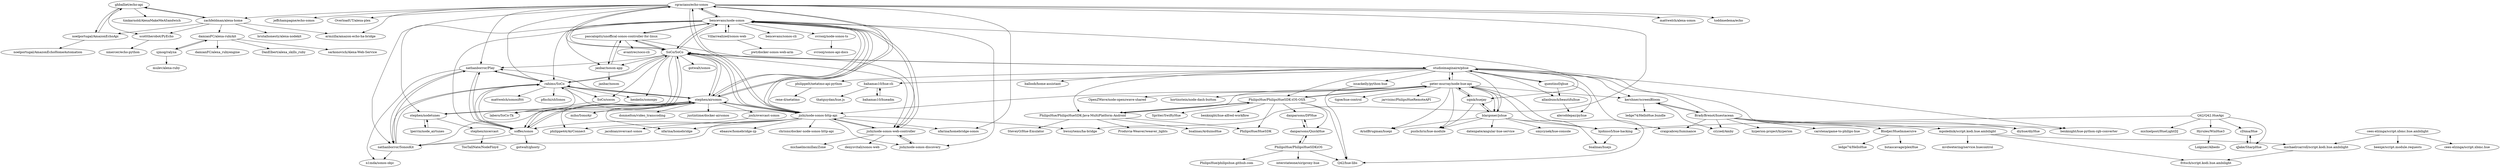 digraph G {
"ghballiet/echo-api" -> "noelportugal/AmazonEchoApi"
"ghballiet/echo-api" -> "zachfeldman/alexa-home"
"ghballiet/echo-api" -> "scotttherobot/PyEcho"
"ghballiet/echo-api" -> "timkarnold/AlexaMakeMeASandwich"
"pascalopitz/unoffical-sonos-controller-for-linux" -> "janbar/noson-app"
"pascalopitz/unoffical-sonos-controller-for-linux" -> "bencevans/node-sonos"
"pascalopitz/unoffical-sonos-controller-for-linux" -> "SoCo/SoCo"
"pascalopitz/unoffical-sonos-controller-for-linux" -> "jishi/node-sonos-web-controller"
"pascalopitz/unoffical-sonos-controller-for-linux" -> "avantrec/soco-cli"
"jishi/node-sonos-http-api" -> "rgraciano/echo-sonos"
"jishi/node-sonos-http-api" -> "bencevans/node-sonos"
"jishi/node-sonos-http-api" -> "stephen/airsonos"
"jishi/node-sonos-http-api" -> "SoCo/SoCo"
"jishi/node-sonos-http-api" -> "jishi/node-sonos-discovery"
"jishi/node-sonos-http-api" -> "jishi/node-sonos-web-controller"
"jishi/node-sonos-http-api" -> "chrisns/docker-node-sonos-http-api"
"jishi/node-sonos-http-api" -> "rahims/SoCo"
"jishi/node-sonos-http-api" -> "soffes/sonos"
"jishi/node-sonos-http-api" -> "philippe44/AirConnect" ["e"=1]
"jishi/node-sonos-http-api" -> "nfarina/homebridge" ["e"=1]
"jishi/node-sonos-http-api" -> "nfarina/homebridge-sonos" ["e"=1]
"jishi/node-sonos-http-api" -> "ebaauw/homebridge-zp" ["e"=1]
"jishi/node-sonos-http-api" -> "bwssytems/ha-bridge" ["e"=1]
"jishi/node-sonos-http-api" -> "nathanborror/SonosKit"
"Villarrealized/sonos-web" -> "pwt/docker-sonos-web-arm"
"Villarrealized/sonos-web" -> "bencevans/node-sonos"
"janbar/noson-app" -> "pascalopitz/unoffical-sonos-controller-for-linux"
"janbar/noson-app" -> "janbar/noson"
"sqmk/huejay" -> "peter-murray/node-hue-api"
"sqmk/huejay" -> "blargoner/jshue"
"sqmk/huejay" -> "pushchris/hue-module"
"studioimaginaire/phue" -> "quentinsf/qhue"
"studioimaginaire/phue" -> "benknight/hue-python-rgb-converter"
"studioimaginaire/phue" -> "allanbunch/beautifulhue"
"studioimaginaire/phue" -> "issackelly/python-hue"
"studioimaginaire/phue" -> "peter-murray/node-hue-api"
"studioimaginaire/phue" -> "SoCo/SoCo"
"studioimaginaire/phue" -> "PhilipsHue/PhilipsHueSDK-iOS-OSX"
"studioimaginaire/phue" -> "craigcabrey/luminance"
"studioimaginaire/phue" -> "philippelt/netatmo-api-python"
"studioimaginaire/phue" -> "kershner/screenBloom"
"studioimaginaire/phue" -> "blargoner/jshue"
"studioimaginaire/phue" -> "PhilipsHue/PhilipsHueSDK-Java-MultiPlatform-Android"
"studioimaginaire/phue" -> "bahamas10/hue-cli"
"studioimaginaire/phue" -> "balloob/home-assistant" ["e"=1]
"studioimaginaire/phue" -> "diyhue/diyHue" ["e"=1]
"SoCo/SoCo" -> "rahims/SoCo"
"SoCo/SoCo" -> "SoCo/socos"
"SoCo/SoCo" -> "jishi/node-sonos-http-api"
"SoCo/SoCo" -> "stephen/airsonos"
"SoCo/SoCo" -> "bencevans/node-sonos"
"SoCo/SoCo" -> "soffes/sonos"
"SoCo/SoCo" -> "rgraciano/echo-sonos"
"SoCo/SoCo" -> "janbar/noson-app"
"SoCo/SoCo" -> "henkelis/sonospy"
"SoCo/SoCo" -> "labero/SoCo-Tk"
"SoCo/SoCo" -> "pascalopitz/unoffical-sonos-controller-for-linux"
"SoCo/SoCo" -> "jishi/node-sonos-web-controller"
"SoCo/SoCo" -> "studioimaginaire/phue"
"SoCo/SoCo" -> "gotwalt/sonos"
"SoCo/SoCo" -> "nathanborror/Play"
"rahims/SoCo" -> "nathanborror/Play"
"rahims/SoCo" -> "SoCo/SoCo"
"rahims/SoCo" -> "soffes/sonos"
"rahims/SoCo" -> "nathanborror/SonosKit"
"rahims/SoCo" -> "henkelis/sonospy"
"rahims/SoCo" -> "SoCo/socos"
"rahims/SoCo" -> "stephen/airsonos"
"rahims/SoCo" -> "labero/SoCo-Tk"
"rahims/SoCo" -> "mattwelch/sonosifttt"
"rahims/SoCo" -> "pfischi/shSonos" ["e"=1]
"bahamas10/hueadm" -> "bahamas10/hue-cli"
"PhilipsHue/PhilipsHueSDK-Java-MultiPlatform-Android" -> "PhilipsHue/PhilipsHueSDK-iOS-OSX"
"PhilipsHue/PhilipsHueSDK-Java-MultiPlatform-Android" -> "PhilipsHue/HueSDK"
"PhilipsHue/PhilipsHueSDK-Java-MultiPlatform-Android" -> "bsalinas/ArduinoHue"
"PhilipsHue/PhilipsHueSDK-Java-MultiPlatform-Android" -> "SteveyO/Hue-Emulator"
"PhilipsHue/PhilipsHueSDK-Java-MultiPlatform-Android" -> "Produvia-Weaver/weaver_lights"
"peter-murray/node-hue-api" -> "sqmk/huejay"
"peter-murray/node-hue-api" -> "blargoner/jshue"
"peter-murray/node-hue-api" -> "studioimaginaire/phue"
"peter-murray/node-hue-api" -> "bjohnso5/hue-hacking"
"peter-murray/node-hue-api" -> "PhilipsHue/PhilipsHueSDK-iOS-OSX"
"peter-murray/node-hue-api" -> "pushchris/hue-module"
"peter-murray/node-hue-api" -> "hortinstein/node-dash-button" ["e"=1]
"peter-murray/node-hue-api" -> "kershner/screenBloom"
"peter-murray/node-hue-api" -> "PhilipsHue/PhilipsHueSDK-Java-MultiPlatform-Android"
"peter-murray/node-hue-api" -> "Q42/hue-libs"
"peter-murray/node-hue-api" -> "tigoe/hue-control"
"peter-murray/node-hue-api" -> "jishi/node-sonos-http-api"
"peter-murray/node-hue-api" -> "ArndBrugman/huepi"
"peter-murray/node-hue-api" -> "jarvisinc/PhilipsHueRemoteAPI"
"peter-murray/node-hue-api" -> "OpenZWave/node-openzwave-shared" ["e"=1]
"lperrin/node_airtunes" -> "stephen/nodetunes"
"Q42/Q42.HueApi" -> "cDima/Hue"
"Q42/Q42.HueApi" -> "qJake/SharpHue"
"Q42/Q42.HueApi" -> "michielpost/HueLightDJ"
"Q42/Q42.HueApi" -> "bjohnso5/hue-hacking"
"Q42/Q42.HueApi" -> "Hyrules/WinHue3"
"bencevans/node-sonos" -> "jishi/node-sonos-http-api"
"bencevans/node-sonos" -> "Villarrealized/sonos-web"
"bencevans/node-sonos" -> "stephen/airsonos"
"bencevans/node-sonos" -> "SoCo/SoCo"
"bencevans/node-sonos" -> "jishi/node-sonos-web-controller"
"bencevans/node-sonos" -> "svrooij/node-sonos-ts"
"bencevans/node-sonos" -> "jishi/node-sonos-discovery"
"bencevans/node-sonos" -> "rahims/SoCo"
"bencevans/node-sonos" -> "pascalopitz/unoffical-sonos-controller-for-linux"
"bencevans/node-sonos" -> "stephen/nodetunes"
"bencevans/node-sonos" -> "soffes/sonos"
"bencevans/node-sonos" -> "rgraciano/echo-sonos"
"bencevans/node-sonos" -> "bencevans/sonos-cli"
"bencevans/node-sonos" -> "janbar/noson-app"
"bencevans/node-sonos" -> "sqmk/huejay"
"jishi/node-sonos-web-controller" -> "jishi/node-sonos-discovery"
"jishi/node-sonos-web-controller" -> "jishi/node-sonos-http-api"
"jishi/node-sonos-web-controller" -> "denysvitali/sonos-web" ["e"=1]
"jishi/node-sonos-web-controller" -> "bencevans/node-sonos"
"jishi/node-sonos-web-controller" -> "michaelmcmillan/Zone"
"BradyBrenot/huestacean" -> "kershner/screenBloom"
"BradyBrenot/huestacean" -> "mpolednik/script.kodi.hue.ambilight"
"BradyBrenot/huestacean" -> "benknight/hue-python-rgb-converter"
"BradyBrenot/huestacean" -> "hyperion-project/hyperion" ["e"=1]
"BradyBrenot/huestacean" -> "craigcabrey/luminance"
"BradyBrenot/huestacean" -> "cryzed/Amby"
"BradyBrenot/huestacean" -> "Blodjer/HueImmersive"
"BradyBrenot/huestacean" -> "carstena/game-to-philips-hue"
"BradyBrenot/huestacean" -> "diyhue/diyHue" ["e"=1]
"BradyBrenot/huestacean" -> "studioimaginaire/phue"
"mpolednik/script.kodi.hue.ambilight" -> "fritsch/script.kodi.hue.ambilight"
"mpolednik/script.kodi.hue.ambilight" -> "michaelrcarroll/script.kodi.hue.ambilight"
"mpolednik/script.kodi.hue.ambilight" -> "mvdwetering/service.huecontrol"
"soffes/sonos" -> "rahims/SoCo"
"soffes/sonos" -> "nathanborror/Play"
"soffes/sonos" -> "stephen/airsonos"
"soffes/sonos" -> "nathanborror/SonosKit"
"soffes/sonos" -> "gotwalt/ghosty"
"soffes/sonos" -> "SoCo/SoCo"
"PhilipsHue/PhilipsHueSDK-iOS-OSX" -> "danparsons/DPHue"
"PhilipsHue/PhilipsHueSDK-iOS-OSX" -> "PhilipsHue/PhilipsHueSDK-Java-MultiPlatform-Android"
"PhilipsHue/PhilipsHueSDK-iOS-OSX" -> "danparsons/QuickHue"
"PhilipsHue/PhilipsHueSDK-iOS-OSX" -> "Spriter/SwiftyHue"
"PhilipsHue/PhilipsHueSDK-iOS-OSX" -> "PhilipsHue/HueSDK"
"PhilipsHue/PhilipsHueSDK-iOS-OSX" -> "benknight/hue-alfred-workflow" ["e"=1]
"PhilipsHue/PhilipsHueSDK-iOS-OSX" -> "Q42/hue-libs"
"PhilipsHue/PhilipsHueSDK-iOS-OSX" -> "peter-murray/node-hue-api"
"stephen/airsonos" -> "jishi/node-sonos-http-api"
"stephen/airsonos" -> "stephen/nodetunes"
"stephen/airsonos" -> "SoCo/SoCo"
"stephen/airsonos" -> "philippe44/AirConnect" ["e"=1]
"stephen/airsonos" -> "bencevans/node-sonos"
"stephen/airsonos" -> "rgraciano/echo-sonos"
"stephen/airsonos" -> "nathanborror/Play"
"stephen/airsonos" -> "soffes/sonos"
"stephen/airsonos" -> "rahims/SoCo"
"stephen/airsonos" -> "miho/SonoAir"
"stephen/airsonos" -> "nfarina/homebridge" ["e"=1]
"stephen/airsonos" -> "donmelton/video_transcoding" ["e"=1]
"stephen/airsonos" -> "justintime/docker-airsonos"
"stephen/airsonos" -> "josh/overcast-sonos"
"stephen/airsonos" -> "nathanborror/SonosKit"
"zachfeldman/alexa-home" -> "ghballiet/echo-api"
"zachfeldman/alexa-home" -> "armzilla/amazon-echo-ha-bridge" ["e"=1]
"zachfeldman/alexa-home" -> "brutalhonesty/alexa-nodekit" ["e"=1]
"zachfeldman/alexa-home" -> "noelportugal/AmazonEchoApi"
"zachfeldman/alexa-home" -> "damianFC/alexa-rubykit"
"zachfeldman/alexa-home" -> "scotttherobot/PyEcho"
"rgraciano/echo-sonos" -> "jishi/node-sonos-http-api"
"rgraciano/echo-sonos" -> "stephen/airsonos"
"rgraciano/echo-sonos" -> "armzilla/amazon-echo-ha-bridge" ["e"=1]
"rgraciano/echo-sonos" -> "zachfeldman/alexa-home"
"rgraciano/echo-sonos" -> "nathanborror/Play"
"rgraciano/echo-sonos" -> "mattwelch/alexa-sonos"
"rgraciano/echo-sonos" -> "rahims/SoCo"
"rgraciano/echo-sonos" -> "SoCo/SoCo"
"rgraciano/echo-sonos" -> "nfarina/homebridge-sonos" ["e"=1]
"rgraciano/echo-sonos" -> "nathanborror/SonosKit"
"rgraciano/echo-sonos" -> "bwssytems/ha-bridge" ["e"=1]
"rgraciano/echo-sonos" -> "bencevans/node-sonos"
"rgraciano/echo-sonos" -> "toddmedema/echo" ["e"=1]
"rgraciano/echo-sonos" -> "jeffchampagne/echo-sonos"
"rgraciano/echo-sonos" -> "OverloadUT/alexa-plex"
"sjmog/ralyxa" -> "mulev/alexa-ruby"
"sjmog/ralyxa" -> "damianFC/alexa-rubykit"
"danparsons/DPHue" -> "danparsons/QuickHue"
"svrooij/node-sonos-ts" -> "svrooij/sonos-api-docs"
"blargoner/jshue" -> "bjohnso5/hue-hacking"
"blargoner/jshue" -> "bsalinas/huejs"
"blargoner/jshue" -> "pushchris/hue-module"
"blargoner/jshue" -> "ArndBrugman/huepi"
"blargoner/jshue" -> "smycynek/hue-console"
"blargoner/jshue" -> "sqmk/huejay"
"blargoner/jshue" -> "peter-murray/node-hue-api"
"blargoner/jshue" -> "datenpate/angular-hue-service"
"PhilipsHue/PhilipsHueSDKiOS" -> "Q42/hue-libs"
"PhilipsHue/PhilipsHueSDKiOS" -> "danparsons/QuickHue"
"PhilipsHue/PhilipsHueSDKiOS" -> "interstateone/siriproxy-hue"
"PhilipsHue/PhilipsHueSDKiOS" -> "PhilipsHue/philipshue.github.com"
"bjohnso5/hue-hacking" -> "bsalinas/huejs"
"kershner/screenBloom" -> "cryzed/Amby"
"kershner/screenBloom" -> "ledge74/HelloHue.bundle"
"kershner/screenBloom" -> "BradyBrenot/huestacean"
"Blodjer/HueImmersive" -> "ledge74/HelloHue"
"Blodjer/HueImmersive" -> "bstascavage/plexHue"
"nathanborror/SonosKit" -> "nathanborror/Play"
"nathanborror/SonosKit" -> "rahims/SoCo"
"nathanborror/SonosKit" -> "n1mda/sonos-objc"
"stephen/nicercast" -> "TooTallNate/NodeFloyd"
"josh/overcast-sonos" -> "jacobian/overcast-sonos"
"allanbunch/beautifulhue" -> "aleroddepaz/pyhue"
"bahamas10/hue-cli" -> "bahamas10/hueadm"
"bahamas10/hue-cli" -> "thatguydan/hue.js"
"Hyrules/WinHue3" -> "Lolginer/Albedo"
"damianFC/alexa-rubykit" -> "damianFC/alexa_rubyengine"
"damianFC/alexa-rubykit" -> "DanElbert/alexa_skills_ruby"
"damianFC/alexa-rubykit" -> "sjmog/ralyxa"
"damianFC/alexa-rubykit" -> "sarkonovich/Alexa-Web-Service"
"jishi/node-sonos-discovery" -> "jishi/node-sonos-web-controller"
"cDima/Hue" -> "qJake/SharpHue"
"stephen/nodetunes" -> "lperrin/node_airtunes"
"stephen/nodetunes" -> "stephen/nicercast"
"stephen/nodetunes" -> "stephen/airsonos"
"issackelly/python-hue" -> "Q42/hue-libs"
"SoCo/socos" -> "labero/SoCo-Tk"
"cees-elzinga/script.xbmc.hue.ambilight" -> "cees-elzinga/script.xbmc.hue"
"cees-elzinga/script.xbmc.hue.ambilight" -> "michaelrcarroll/script.kodi.hue.ambilight"
"cees-elzinga/script.xbmc.hue.ambilight" -> "beenje/script.module.requests"
"michaelrcarroll/script.kodi.hue.ambilight" -> "fritsch/script.kodi.hue.ambilight"
"nathanborror/Play" -> "nathanborror/SonosKit"
"nathanborror/Play" -> "rahims/SoCo"
"nathanborror/Play" -> "soffes/sonos"
"nathanborror/Play" -> "n1mda/sonos-objc"
"quentinsf/qhue" -> "studioimaginaire/phue"
"quentinsf/qhue" -> "allanbunch/beautifulhue"
"quentinsf/qhue" -> "aleroddepaz/pyhue"
"danparsons/QuickHue" -> "danparsons/DPHue"
"danparsons/QuickHue" -> "PhilipsHue/PhilipsHueSDKiOS"
"qJake/SharpHue" -> "cDima/Hue"
"noelportugal/AmazonEchoApi" -> "noelportugal/AmazonEchoHomeAutomation"
"noelportugal/AmazonEchoApi" -> "ghballiet/echo-api"
"philippelt/netatmo-api-python" -> "rene-d/netatmo"
"scotttherobot/PyEcho" -> "nmercer/echo-python"
"ghballiet/echo-api" ["l"="-40.188,38.276"]
"noelportugal/AmazonEchoApi" ["l"="-40.172,38.268"]
"zachfeldman/alexa-home" ["l"="-40.193,38.297"]
"scotttherobot/PyEcho" ["l"="-40.168,38.291"]
"timkarnold/AlexaMakeMeASandwich" ["l"="-40.194,38.256"]
"pascalopitz/unoffical-sonos-controller-for-linux" ["l"="-40.362,38.411"]
"janbar/noson-app" ["l"="-40.351,38.43"]
"bencevans/node-sonos" ["l"="-40.327,38.378"]
"SoCo/SoCo" ["l"="-40.343,38.392"]
"jishi/node-sonos-web-controller" ["l"="-40.366,38.375"]
"avantrec/soco-cli" ["l"="-40.379,38.449"]
"jishi/node-sonos-http-api" ["l"="-40.339,38.362"]
"rgraciano/echo-sonos" ["l"="-40.291,38.355"]
"stephen/airsonos" ["l"="-40.279,38.397"]
"jishi/node-sonos-discovery" ["l"="-40.368,38.355"]
"chrisns/docker-node-sonos-http-api" ["l"="-40.36,38.33"]
"rahims/SoCo" ["l"="-40.305,38.395"]
"soffes/sonos" ["l"="-40.303,38.376"]
"philippe44/AirConnect" ["l"="-7.755,-19.565"]
"nfarina/homebridge" ["l"="-40.231,39.143"]
"nfarina/homebridge-sonos" ["l"="-40.307,38.99"]
"ebaauw/homebridge-zp" ["l"="-40.3,39.04"]
"bwssytems/ha-bridge" ["l"="-24.863,23.388"]
"nathanborror/SonosKit" ["l"="-40.285,38.371"]
"Villarrealized/sonos-web" ["l"="-40.32,38.337"]
"pwt/docker-sonos-web-arm" ["l"="-40.315,38.313"]
"janbar/noson" ["l"="-40.347,38.455"]
"sqmk/huejay" ["l"="-40.435,38.397"]
"peter-murray/node-hue-api" ["l"="-40.486,38.39"]
"blargoner/jshue" ["l"="-40.465,38.412"]
"pushchris/hue-module" ["l"="-40.459,38.396"]
"studioimaginaire/phue" ["l"="-40.478,38.355"]
"quentinsf/qhue" ["l"="-40.451,38.337"]
"benknight/hue-python-rgb-converter" ["l"="-40.506,38.322"]
"allanbunch/beautifulhue" ["l"="-40.463,38.323"]
"issackelly/python-hue" ["l"="-40.527,38.365"]
"PhilipsHue/PhilipsHueSDK-iOS-OSX" ["l"="-40.544,38.392"]
"craigcabrey/luminance" ["l"="-40.498,38.306"]
"philippelt/netatmo-api-python" ["l"="-40.517,38.347"]
"kershner/screenBloom" ["l"="-40.533,38.328"]
"PhilipsHue/PhilipsHueSDK-Java-MultiPlatform-Android" ["l"="-40.533,38.412"]
"bahamas10/hue-cli" ["l"="-40.461,38.287"]
"balloob/home-assistant" ["l"="-32.617,39.694"]
"diyhue/diyHue" ["l"="-37.644,39.987"]
"SoCo/socos" ["l"="-40.324,38.426"]
"henkelis/sonospy" ["l"="-40.308,38.42"]
"labero/SoCo-Tk" ["l"="-40.325,38.411"]
"gotwalt/sonos" ["l"="-40.388,38.404"]
"nathanborror/Play" ["l"="-40.271,38.378"]
"mattwelch/sonosifttt" ["l"="-40.291,38.43"]
"pfischi/shSonos" ["l"="-40.1,38.643"]
"bahamas10/hueadm" ["l"="-40.465,38.261"]
"PhilipsHue/HueSDK" ["l"="-40.561,38.415"]
"bsalinas/ArduinoHue" ["l"="-40.542,38.446"]
"SteveyO/Hue-Emulator" ["l"="-40.574,38.442"]
"Produvia-Weaver/weaver_lights" ["l"="-40.544,38.43"]
"bjohnso5/hue-hacking" ["l"="-40.489,38.447"]
"hortinstein/node-dash-button" ["l"="-39.488,39.849"]
"Q42/hue-libs" ["l"="-40.558,38.374"]
"tigoe/hue-control" ["l"="-40.502,38.427"]
"ArndBrugman/huepi" ["l"="-40.485,38.413"]
"jarvisinc/PhilipsHueRemoteAPI" ["l"="-40.506,38.408"]
"OpenZWave/node-openzwave-shared" ["l"="-39.105,40.471"]
"lperrin/node_airtunes" ["l"="-40.255,38.456"]
"stephen/nodetunes" ["l"="-40.264,38.43"]
"Q42/Q42.HueApi" ["l"="-40.514,38.509"]
"cDima/Hue" ["l"="-40.544,38.515"]
"qJake/SharpHue" ["l"="-40.533,38.525"]
"michielpost/HueLightDJ" ["l"="-40.497,38.529"]
"Hyrules/WinHue3" ["l"="-40.527,38.546"]
"svrooij/node-sonos-ts" ["l"="-40.338,38.327"]
"bencevans/sonos-cli" ["l"="-40.267,38.354"]
"denysvitali/sonos-web" ["l"="-16.534,-1.013"]
"michaelmcmillan/Zone" ["l"="-40.395,38.368"]
"BradyBrenot/huestacean" ["l"="-40.535,38.296"]
"mpolednik/script.kodi.hue.ambilight" ["l"="-40.562,38.238"]
"hyperion-project/hyperion" ["l"="-37.752,39.984"]
"cryzed/Amby" ["l"="-40.552,38.31"]
"Blodjer/HueImmersive" ["l"="-40.588,38.274"]
"carstena/game-to-philips-hue" ["l"="-40.542,38.271"]
"fritsch/script.kodi.hue.ambilight" ["l"="-40.568,38.217"]
"michaelrcarroll/script.kodi.hue.ambilight" ["l"="-40.58,38.203"]
"mvdwetering/service.huecontrol" ["l"="-40.582,38.229"]
"gotwalt/ghosty" ["l"="-40.289,38.328"]
"danparsons/DPHue" ["l"="-40.582,38.389"]
"danparsons/QuickHue" ["l"="-40.604,38.383"]
"Spriter/SwiftyHue" ["l"="-40.586,38.41"]
"benknight/hue-alfred-workflow" ["l"="-46.871,-2.393"]
"miho/SonoAir" ["l"="-40.23,38.419"]
"donmelton/video_transcoding" ["l"="-48.71,2.491"]
"justintime/docker-airsonos" ["l"="-40.234,38.395"]
"josh/overcast-sonos" ["l"="-40.204,38.403"]
"armzilla/amazon-echo-ha-bridge" ["l"="-24.871,23.223"]
"brutalhonesty/alexa-nodekit" ["l"="2.593,40.073"]
"damianFC/alexa-rubykit" ["l"="-40.123,38.279"]
"mattwelch/alexa-sonos" ["l"="-40.255,38.34"]
"toddmedema/echo" ["l"="-37.389,40.059"]
"jeffchampagne/echo-sonos" ["l"="-40.269,38.335"]
"OverloadUT/alexa-plex" ["l"="-40.261,38.314"]
"sjmog/ralyxa" ["l"="-40.097,38.265"]
"mulev/alexa-ruby" ["l"="-40.075,38.254"]
"svrooij/sonos-api-docs" ["l"="-40.34,38.305"]
"bsalinas/huejs" ["l"="-40.474,38.436"]
"smycynek/hue-console" ["l"="-40.449,38.427"]
"datenpate/angular-hue-service" ["l"="-40.454,38.44"]
"PhilipsHue/PhilipsHueSDKiOS" ["l"="-40.625,38.373"]
"interstateone/siriproxy-hue" ["l"="-40.663,38.377"]
"PhilipsHue/philipshue.github.com" ["l"="-40.648,38.36"]
"ledge74/HelloHue.bundle" ["l"="-40.578,38.321"]
"ledge74/HelloHue" ["l"="-40.61,38.256"]
"bstascavage/plexHue" ["l"="-40.618,38.273"]
"n1mda/sonos-objc" ["l"="-40.249,38.368"]
"stephen/nicercast" ["l"="-40.224,38.457"]
"TooTallNate/NodeFloyd" ["l"="-40.202,38.474"]
"jacobian/overcast-sonos" ["l"="-40.172,38.409"]
"aleroddepaz/pyhue" ["l"="-40.441,38.319"]
"thatguydan/hue.js" ["l"="-40.439,38.267"]
"Lolginer/Albedo" ["l"="-40.535,38.567"]
"damianFC/alexa_rubyengine" ["l"="-40.113,38.294"]
"DanElbert/alexa_skills_ruby" ["l"="-40.097,38.287"]
"sarkonovich/Alexa-Web-Service" ["l"="-40.122,38.261"]
"cees-elzinga/script.xbmc.hue.ambilight" ["l"="-40.598,38.174"]
"cees-elzinga/script.xbmc.hue" ["l"="-40.596,38.154"]
"beenje/script.module.requests" ["l"="-40.62,38.164"]
"noelportugal/AmazonEchoHomeAutomation" ["l"="-40.162,38.249"]
"rene-d/netatmo" ["l"="-40.549,38.346"]
"nmercer/echo-python" ["l"="-40.15,38.298"]
}
